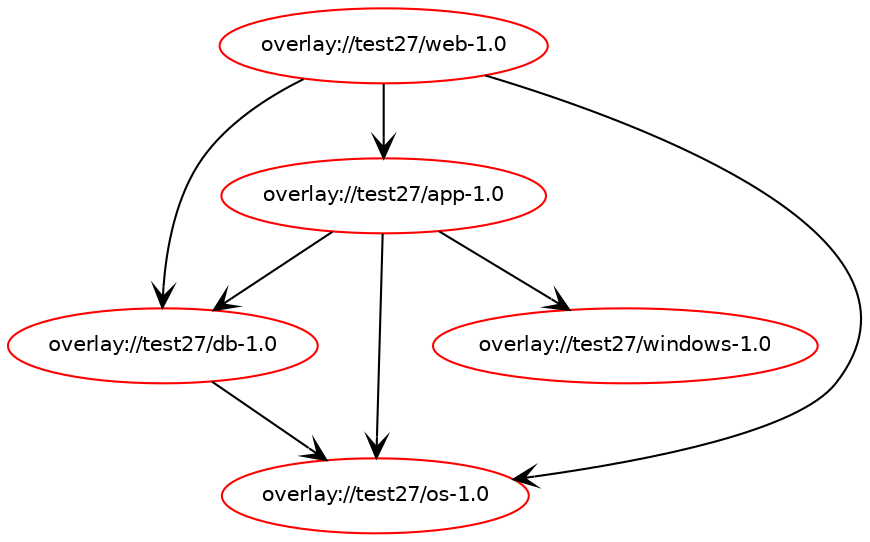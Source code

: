 digraph prolog {

newrank=true;
concentrate=true;
compound=true;
graph [rankdir=TD];#, ranksep=2.5, nodesep=0.2];
edge  [arrowhead=vee];
node  [fontname=Helvetica,fontsize=10];

"overlay://test27/web-1.0" [color=red, href="../test27/web-1.0-rdepend.svg"];
"overlay://test27/web-1.0" -> "overlay://test27/app-1.0"
"overlay://test27/web-1.0" -> "overlay://test27/db-1.0"
"overlay://test27/web-1.0" -> "overlay://test27/os-1.0"
"overlay://test27/app-1.0" [color=red, href="../test27/app-1.0-rdepend.svg"];
"overlay://test27/app-1.0" -> "overlay://test27/db-1.0"
"overlay://test27/app-1.0" -> "overlay://test27/os-1.0"
"overlay://test27/app-1.0" -> "overlay://test27/windows-1.0"
"overlay://test27/db-1.0" [color=red, href="../test27/db-1.0-rdepend.svg"];
"overlay://test27/db-1.0" -> "overlay://test27/os-1.0"
"overlay://test27/os-1.0" [color=red, href="../test27/os-1.0-rdepend.svg"];
"overlay://test27/windows-1.0" [color=red, href="../test27/windows-1.0-rdepend.svg"];
}
